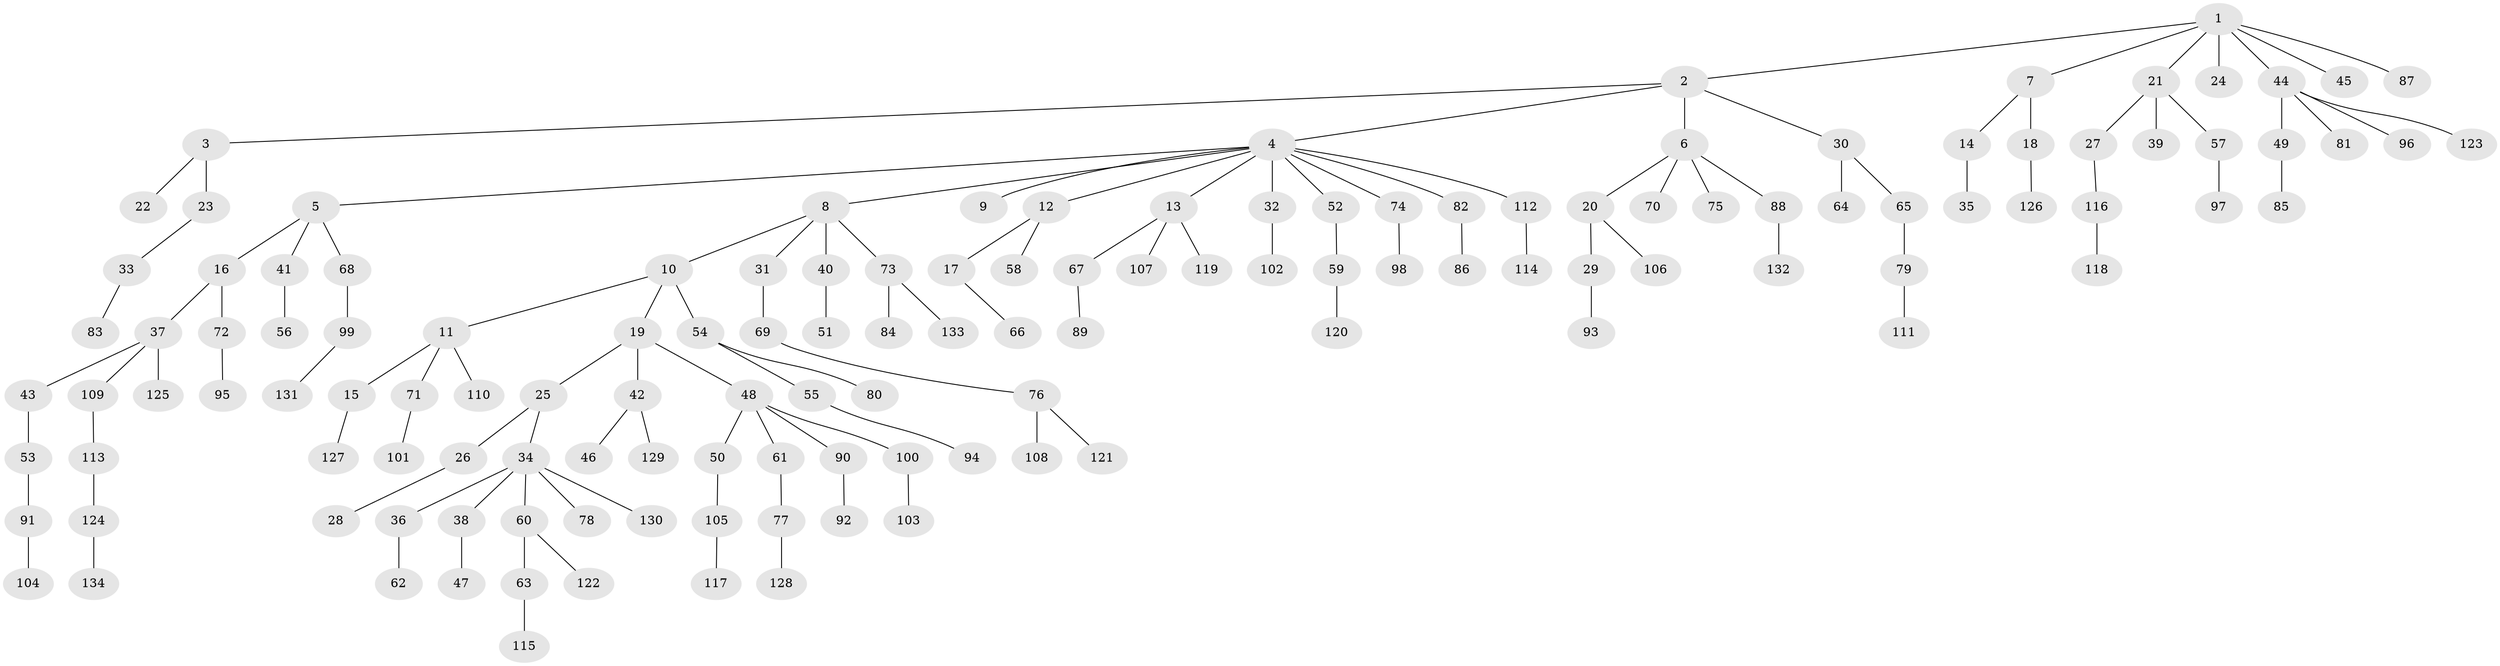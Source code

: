 // Generated by graph-tools (version 1.1) at 2025/11/02/27/25 16:11:27]
// undirected, 134 vertices, 133 edges
graph export_dot {
graph [start="1"]
  node [color=gray90,style=filled];
  1;
  2;
  3;
  4;
  5;
  6;
  7;
  8;
  9;
  10;
  11;
  12;
  13;
  14;
  15;
  16;
  17;
  18;
  19;
  20;
  21;
  22;
  23;
  24;
  25;
  26;
  27;
  28;
  29;
  30;
  31;
  32;
  33;
  34;
  35;
  36;
  37;
  38;
  39;
  40;
  41;
  42;
  43;
  44;
  45;
  46;
  47;
  48;
  49;
  50;
  51;
  52;
  53;
  54;
  55;
  56;
  57;
  58;
  59;
  60;
  61;
  62;
  63;
  64;
  65;
  66;
  67;
  68;
  69;
  70;
  71;
  72;
  73;
  74;
  75;
  76;
  77;
  78;
  79;
  80;
  81;
  82;
  83;
  84;
  85;
  86;
  87;
  88;
  89;
  90;
  91;
  92;
  93;
  94;
  95;
  96;
  97;
  98;
  99;
  100;
  101;
  102;
  103;
  104;
  105;
  106;
  107;
  108;
  109;
  110;
  111;
  112;
  113;
  114;
  115;
  116;
  117;
  118;
  119;
  120;
  121;
  122;
  123;
  124;
  125;
  126;
  127;
  128;
  129;
  130;
  131;
  132;
  133;
  134;
  1 -- 2;
  1 -- 7;
  1 -- 21;
  1 -- 24;
  1 -- 44;
  1 -- 45;
  1 -- 87;
  2 -- 3;
  2 -- 4;
  2 -- 6;
  2 -- 30;
  3 -- 22;
  3 -- 23;
  4 -- 5;
  4 -- 8;
  4 -- 9;
  4 -- 12;
  4 -- 13;
  4 -- 32;
  4 -- 52;
  4 -- 74;
  4 -- 82;
  4 -- 112;
  5 -- 16;
  5 -- 41;
  5 -- 68;
  6 -- 20;
  6 -- 70;
  6 -- 75;
  6 -- 88;
  7 -- 14;
  7 -- 18;
  8 -- 10;
  8 -- 31;
  8 -- 40;
  8 -- 73;
  10 -- 11;
  10 -- 19;
  10 -- 54;
  11 -- 15;
  11 -- 71;
  11 -- 110;
  12 -- 17;
  12 -- 58;
  13 -- 67;
  13 -- 107;
  13 -- 119;
  14 -- 35;
  15 -- 127;
  16 -- 37;
  16 -- 72;
  17 -- 66;
  18 -- 126;
  19 -- 25;
  19 -- 42;
  19 -- 48;
  20 -- 29;
  20 -- 106;
  21 -- 27;
  21 -- 39;
  21 -- 57;
  23 -- 33;
  25 -- 26;
  25 -- 34;
  26 -- 28;
  27 -- 116;
  29 -- 93;
  30 -- 64;
  30 -- 65;
  31 -- 69;
  32 -- 102;
  33 -- 83;
  34 -- 36;
  34 -- 38;
  34 -- 60;
  34 -- 78;
  34 -- 130;
  36 -- 62;
  37 -- 43;
  37 -- 109;
  37 -- 125;
  38 -- 47;
  40 -- 51;
  41 -- 56;
  42 -- 46;
  42 -- 129;
  43 -- 53;
  44 -- 49;
  44 -- 81;
  44 -- 96;
  44 -- 123;
  48 -- 50;
  48 -- 61;
  48 -- 90;
  48 -- 100;
  49 -- 85;
  50 -- 105;
  52 -- 59;
  53 -- 91;
  54 -- 55;
  54 -- 80;
  55 -- 94;
  57 -- 97;
  59 -- 120;
  60 -- 63;
  60 -- 122;
  61 -- 77;
  63 -- 115;
  65 -- 79;
  67 -- 89;
  68 -- 99;
  69 -- 76;
  71 -- 101;
  72 -- 95;
  73 -- 84;
  73 -- 133;
  74 -- 98;
  76 -- 108;
  76 -- 121;
  77 -- 128;
  79 -- 111;
  82 -- 86;
  88 -- 132;
  90 -- 92;
  91 -- 104;
  99 -- 131;
  100 -- 103;
  105 -- 117;
  109 -- 113;
  112 -- 114;
  113 -- 124;
  116 -- 118;
  124 -- 134;
}
